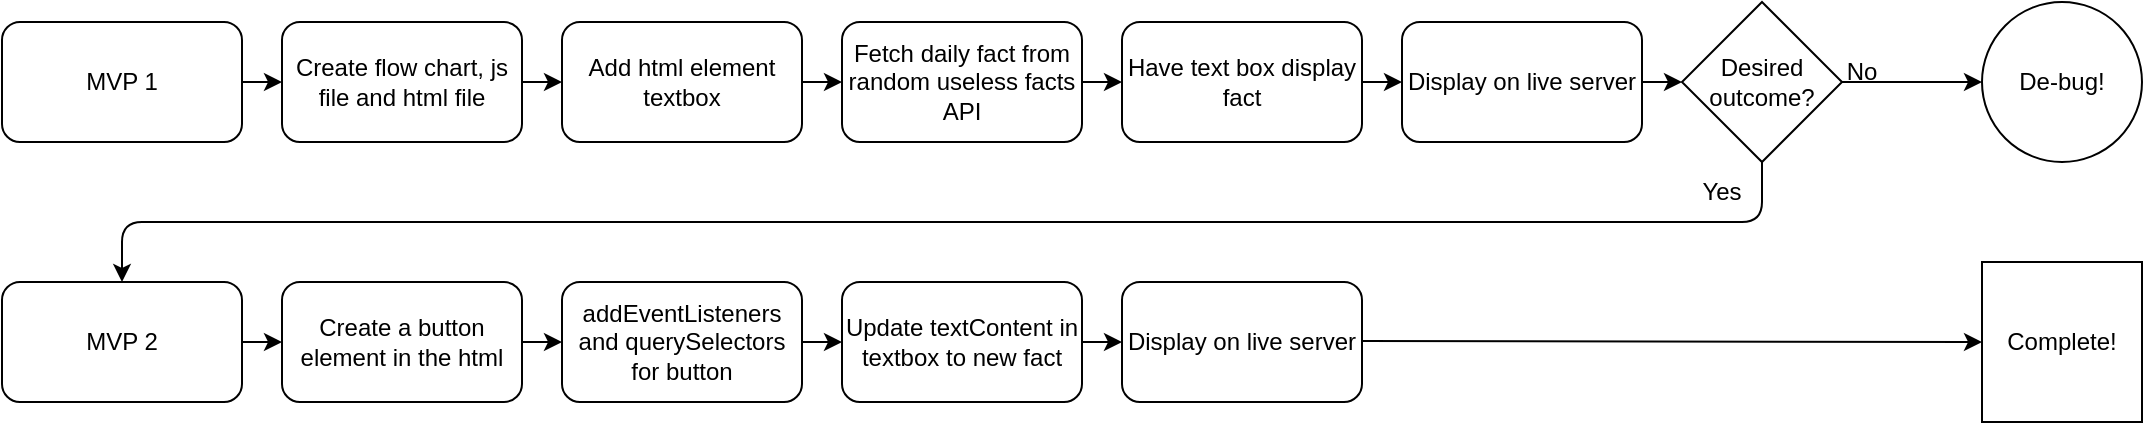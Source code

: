 <mxfile>
    <diagram id="OAJJaGqK4o9o8oSJGirk" name="Page-1">
        <mxGraphModel dx="1370" dy="787" grid="1" gridSize="10" guides="1" tooltips="1" connect="1" arrows="1" fold="1" page="1" pageScale="1" pageWidth="850" pageHeight="1100" math="0" shadow="0">
            <root>
                <mxCell id="0"/>
                <mxCell id="1" parent="0"/>
                <mxCell id="2" value="" style="edgeStyle=none;html=1;" edge="1" parent="1" source="3" target="5">
                    <mxGeometry relative="1" as="geometry"/>
                </mxCell>
                <mxCell id="3" value="MVP 1" style="rounded=1;whiteSpace=wrap;html=1;" vertex="1" parent="1">
                    <mxGeometry x="40" y="50" width="120" height="60" as="geometry"/>
                </mxCell>
                <mxCell id="4" value="" style="edgeStyle=none;html=1;" edge="1" parent="1" source="5" target="7">
                    <mxGeometry relative="1" as="geometry"/>
                </mxCell>
                <mxCell id="5" value="Create flow chart, js file and html file" style="whiteSpace=wrap;html=1;rounded=1;" vertex="1" parent="1">
                    <mxGeometry x="180" y="50" width="120" height="60" as="geometry"/>
                </mxCell>
                <mxCell id="6" value="" style="edgeStyle=none;html=1;" edge="1" parent="1" source="7">
                    <mxGeometry relative="1" as="geometry">
                        <mxPoint x="460" y="80" as="targetPoint"/>
                    </mxGeometry>
                </mxCell>
                <mxCell id="7" value="Add html element textbox" style="whiteSpace=wrap;html=1;rounded=1;" vertex="1" parent="1">
                    <mxGeometry x="320" y="50" width="120" height="60" as="geometry"/>
                </mxCell>
                <mxCell id="12" value="" style="edgeStyle=none;html=1;" edge="1" parent="1">
                    <mxGeometry relative="1" as="geometry">
                        <mxPoint x="600" y="80" as="targetPoint"/>
                        <mxPoint x="580" y="80" as="sourcePoint"/>
                    </mxGeometry>
                </mxCell>
                <mxCell id="22" value="" style="edgeStyle=none;html=1;" edge="1" parent="1">
                    <mxGeometry relative="1" as="geometry">
                        <mxPoint x="880" y="80" as="targetPoint"/>
                        <mxPoint x="860" y="80" as="sourcePoint"/>
                    </mxGeometry>
                </mxCell>
                <mxCell id="65" value="De-bug!" style="ellipse;whiteSpace=wrap;html=1;" vertex="1" parent="1">
                    <mxGeometry x="1030" y="40" width="80" height="80" as="geometry"/>
                </mxCell>
                <mxCell id="69" value="" style="edgeStyle=none;html=1;entryX=0.5;entryY=0;entryDx=0;entryDy=0;exitX=0.5;exitY=1;exitDx=0;exitDy=0;" edge="1" parent="1" source="70">
                    <mxGeometry relative="1" as="geometry">
                        <mxPoint x="780" y="120" as="sourcePoint"/>
                        <mxPoint x="100" y="180" as="targetPoint"/>
                        <Array as="points">
                            <mxPoint x="920" y="150"/>
                            <mxPoint x="100" y="150"/>
                        </Array>
                    </mxGeometry>
                </mxCell>
                <mxCell id="70" value="Desired outcome?" style="rhombus;whiteSpace=wrap;html=1;" vertex="1" parent="1">
                    <mxGeometry x="880" y="40" width="80" height="80" as="geometry"/>
                </mxCell>
                <mxCell id="71" value="Yes" style="text;html=1;strokeColor=none;fillColor=none;align=center;verticalAlign=middle;whiteSpace=wrap;rounded=0;" vertex="1" parent="1">
                    <mxGeometry x="870" y="120" width="60" height="30" as="geometry"/>
                </mxCell>
                <mxCell id="82" value="No" style="text;html=1;strokeColor=none;fillColor=none;align=center;verticalAlign=middle;whiteSpace=wrap;rounded=0;" vertex="1" parent="1">
                    <mxGeometry x="940" y="60" width="60" height="30" as="geometry"/>
                </mxCell>
                <mxCell id="98" value="Complete!" style="whiteSpace=wrap;html=1;aspect=fixed;" vertex="1" parent="1">
                    <mxGeometry x="1030" y="170" width="80" height="80" as="geometry"/>
                </mxCell>
                <mxCell id="102" value="Fetch daily fact from random useless facts API" style="whiteSpace=wrap;html=1;rounded=1;" vertex="1" parent="1">
                    <mxGeometry x="460" y="50" width="120" height="60" as="geometry"/>
                </mxCell>
                <mxCell id="103" value="Have text box display fact" style="whiteSpace=wrap;html=1;rounded=1;" vertex="1" parent="1">
                    <mxGeometry x="600" y="50" width="120" height="60" as="geometry"/>
                </mxCell>
                <mxCell id="104" value="" style="edgeStyle=none;html=1;" edge="1" parent="1">
                    <mxGeometry relative="1" as="geometry">
                        <mxPoint x="740" y="80" as="targetPoint"/>
                        <mxPoint x="720" y="80" as="sourcePoint"/>
                    </mxGeometry>
                </mxCell>
                <mxCell id="105" value="Display on live server" style="whiteSpace=wrap;html=1;rounded=1;" vertex="1" parent="1">
                    <mxGeometry x="740" y="50" width="120" height="60" as="geometry"/>
                </mxCell>
                <mxCell id="136" value="" style="edgeStyle=none;html=1;" edge="1" parent="1" source="137" target="139">
                    <mxGeometry relative="1" as="geometry"/>
                </mxCell>
                <mxCell id="137" value="MVP 2" style="rounded=1;whiteSpace=wrap;html=1;" vertex="1" parent="1">
                    <mxGeometry x="40" y="180" width="120" height="60" as="geometry"/>
                </mxCell>
                <mxCell id="138" value="" style="edgeStyle=none;html=1;" edge="1" parent="1" source="139" target="141">
                    <mxGeometry relative="1" as="geometry"/>
                </mxCell>
                <mxCell id="139" value="Create a button element in the html" style="whiteSpace=wrap;html=1;rounded=1;" vertex="1" parent="1">
                    <mxGeometry x="180" y="180" width="120" height="60" as="geometry"/>
                </mxCell>
                <mxCell id="140" value="" style="edgeStyle=none;html=1;" edge="1" parent="1" source="141">
                    <mxGeometry relative="1" as="geometry">
                        <mxPoint x="460" y="210" as="targetPoint"/>
                    </mxGeometry>
                </mxCell>
                <mxCell id="141" value="addEventListeners and querySelectors for button" style="whiteSpace=wrap;html=1;rounded=1;" vertex="1" parent="1">
                    <mxGeometry x="320" y="180" width="120" height="60" as="geometry"/>
                </mxCell>
                <mxCell id="142" value="" style="edgeStyle=none;html=1;" edge="1" parent="1">
                    <mxGeometry relative="1" as="geometry">
                        <mxPoint x="600" y="210" as="targetPoint"/>
                        <mxPoint x="580" y="210" as="sourcePoint"/>
                    </mxGeometry>
                </mxCell>
                <mxCell id="146" value="Display on live server" style="whiteSpace=wrap;html=1;rounded=1;" vertex="1" parent="1">
                    <mxGeometry x="600" y="180" width="120" height="60" as="geometry"/>
                </mxCell>
                <mxCell id="147" value="Update textContent in textbox to new fact" style="whiteSpace=wrap;html=1;rounded=1;" vertex="1" parent="1">
                    <mxGeometry x="460" y="180" width="120" height="60" as="geometry"/>
                </mxCell>
                <mxCell id="148" value="" style="edgeStyle=none;html=1;exitX=0.333;exitY=0.667;exitDx=0;exitDy=0;exitPerimeter=0;entryX=0;entryY=0.5;entryDx=0;entryDy=0;" edge="1" parent="1" source="82" target="65">
                    <mxGeometry relative="1" as="geometry">
                        <mxPoint x="1090" y="60" as="targetPoint"/>
                        <mxPoint x="1010" y="150" as="sourcePoint"/>
                    </mxGeometry>
                </mxCell>
                <mxCell id="151" value="" style="edgeStyle=none;html=1;exitX=0.333;exitY=0.667;exitDx=0;exitDy=0;exitPerimeter=0;entryX=0;entryY=0.5;entryDx=0;entryDy=0;" edge="1" parent="1" target="98">
                    <mxGeometry relative="1" as="geometry">
                        <mxPoint x="790.02" y="209.5" as="targetPoint"/>
                        <mxPoint x="720" y="209.51" as="sourcePoint"/>
                    </mxGeometry>
                </mxCell>
            </root>
        </mxGraphModel>
    </diagram>
</mxfile>